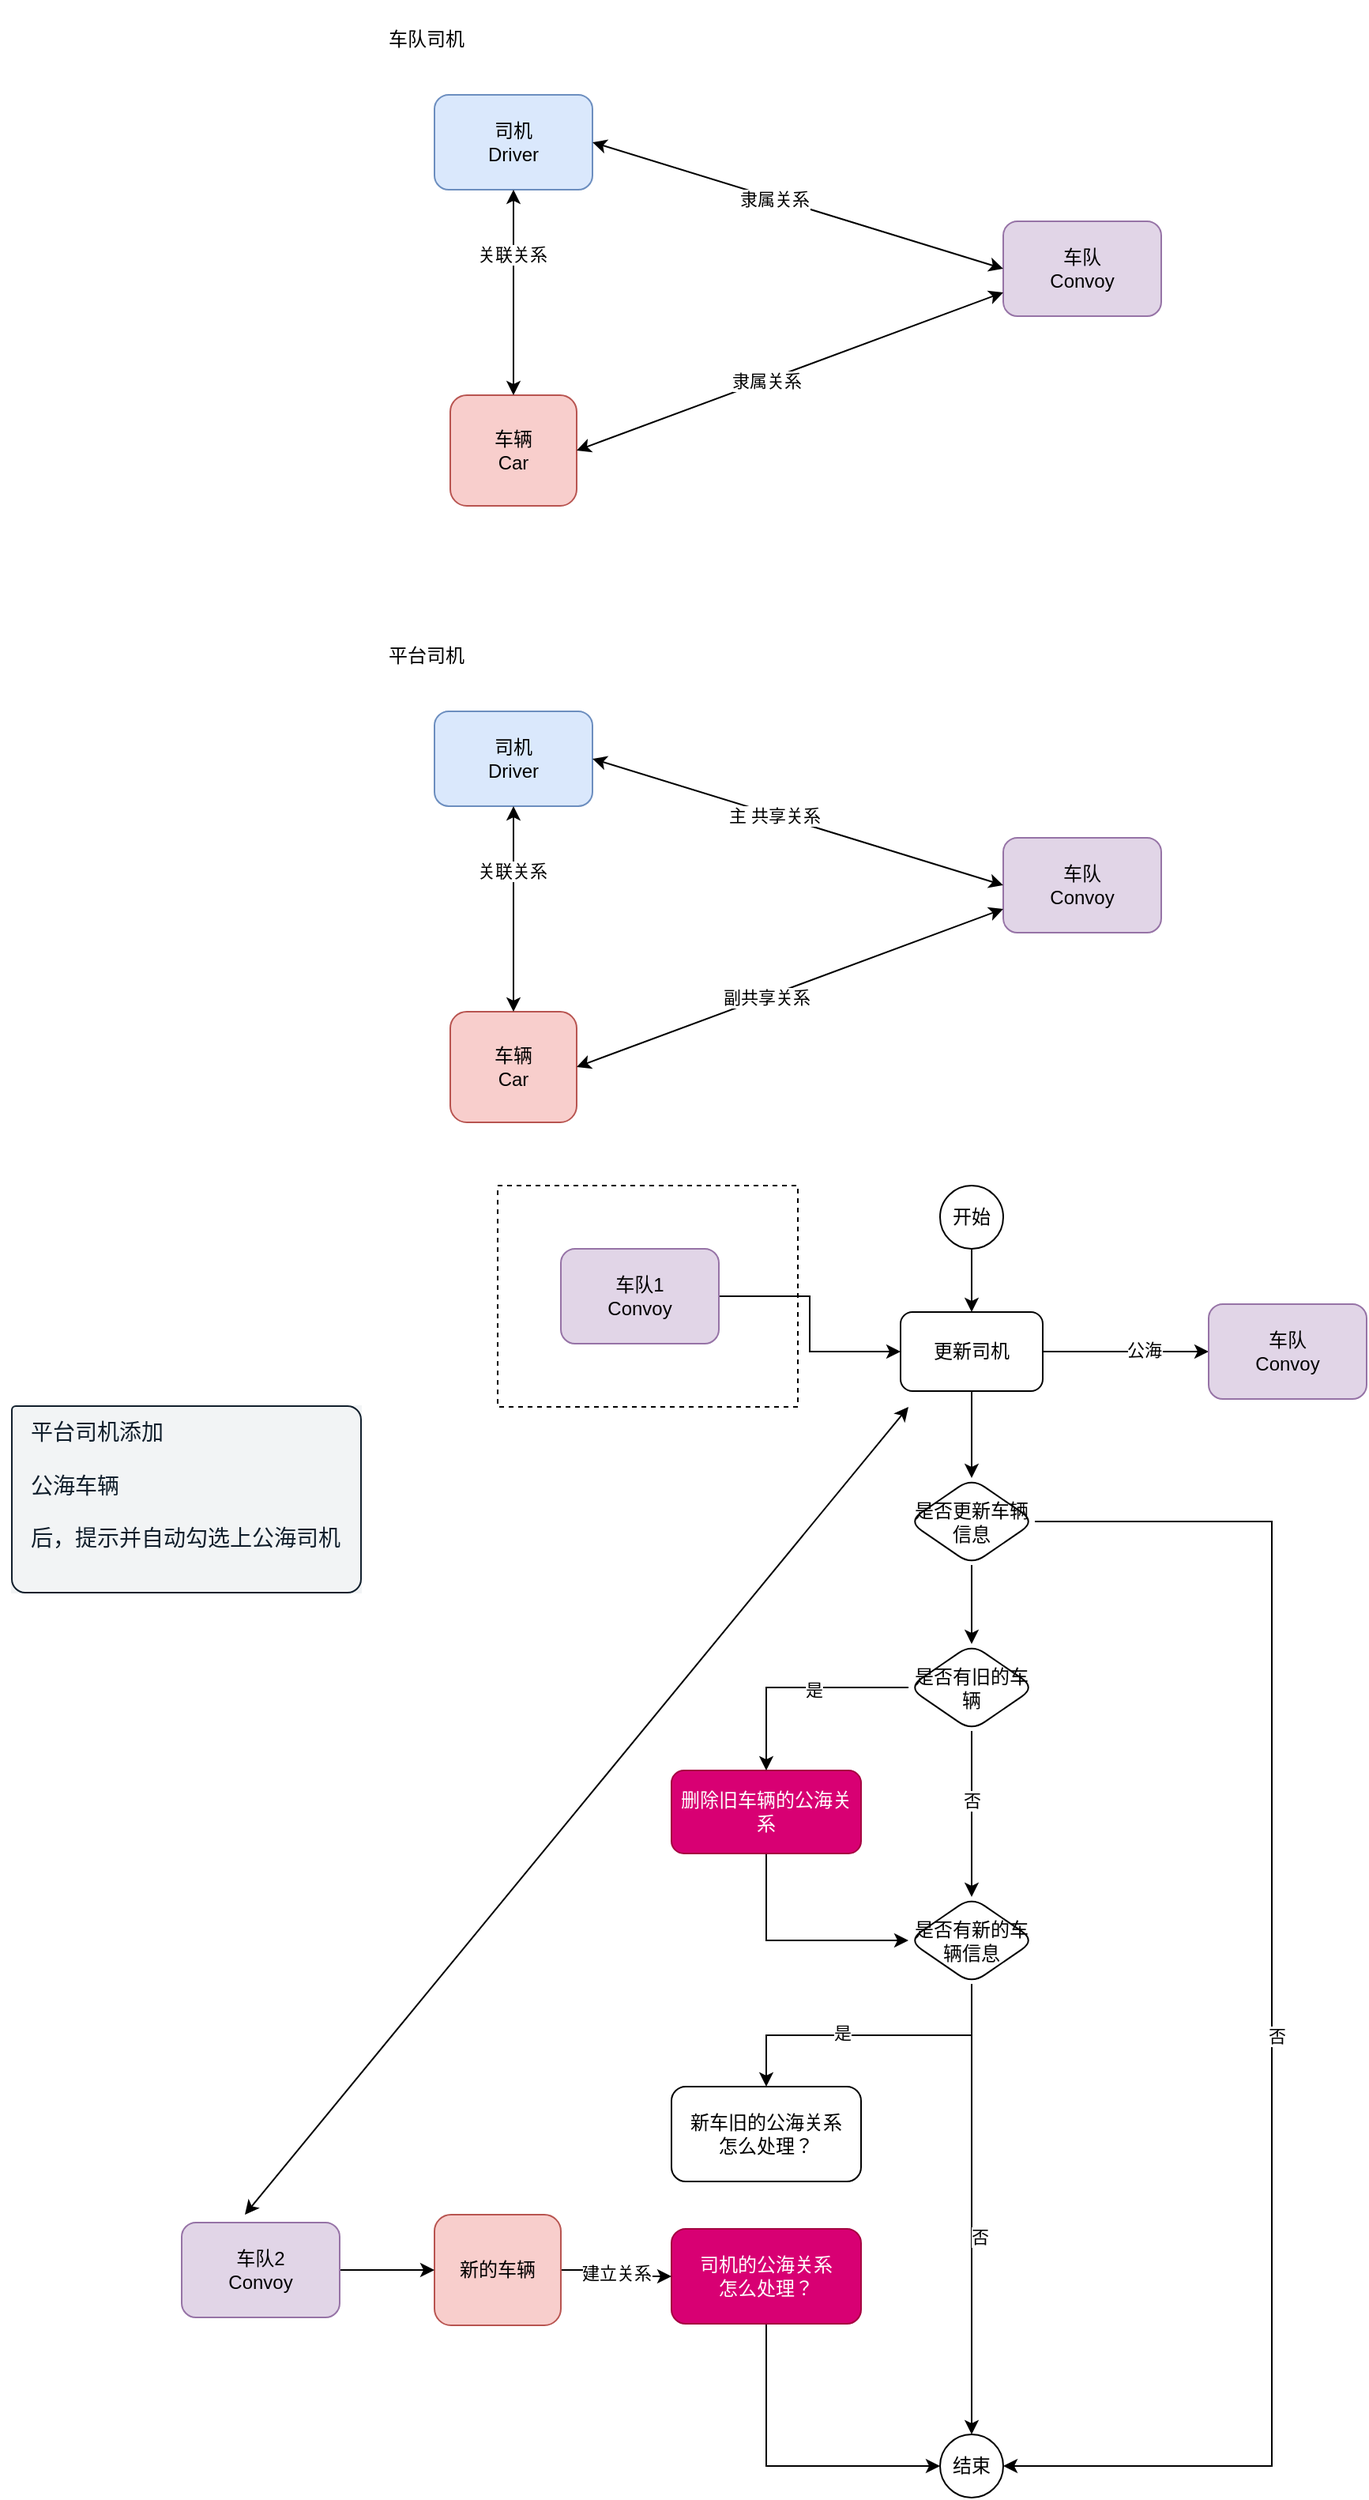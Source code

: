 <mxfile version="14.2.7" type="github">
  <diagram id="2kbX1E1XRLJPokDe4Fhj" name="第 1 页">
    <mxGraphModel dx="2446" dy="1062" grid="1" gridSize="10" guides="1" tooltips="1" connect="1" arrows="1" fold="1" page="1" pageScale="1" pageWidth="827" pageHeight="1169" math="0" shadow="0">
      <root>
        <mxCell id="0" />
        <mxCell id="1" parent="0" />
        <mxCell id="m8hh6OS_aODhGldMMyQQ-11" value="" style="rounded=0;whiteSpace=wrap;html=1;dashed=1;" vertex="1" parent="1">
          <mxGeometry x="150" y="860" width="190" height="140" as="geometry" />
        </mxCell>
        <mxCell id="YYjRhVhqArYzpzuxB-8n-1" value="司机&lt;br&gt;Driver" style="rounded=1;whiteSpace=wrap;html=1;fillColor=#dae8fc;strokeColor=#6c8ebf;" parent="1" vertex="1">
          <mxGeometry x="110" y="170" width="100" height="60" as="geometry" />
        </mxCell>
        <mxCell id="YYjRhVhqArYzpzuxB-8n-2" value="车队&lt;br&gt;Convoy" style="rounded=1;whiteSpace=wrap;html=1;fillColor=#e1d5e7;strokeColor=#9673a6;" parent="1" vertex="1">
          <mxGeometry x="470" y="250" width="100" height="60" as="geometry" />
        </mxCell>
        <mxCell id="YYjRhVhqArYzpzuxB-8n-3" value="车辆&lt;br&gt;Car" style="rounded=1;whiteSpace=wrap;html=1;fillColor=#f8cecc;strokeColor=#b85450;" parent="1" vertex="1">
          <mxGeometry x="120" y="360" width="80" height="70" as="geometry" />
        </mxCell>
        <mxCell id="YYjRhVhqArYzpzuxB-8n-4" value="" style="endArrow=classic;startArrow=classic;html=1;entryX=0;entryY=0.5;entryDx=0;entryDy=0;" parent="1" target="YYjRhVhqArYzpzuxB-8n-2" edge="1">
          <mxGeometry width="50" height="50" relative="1" as="geometry">
            <mxPoint x="210" y="200" as="sourcePoint" />
            <mxPoint x="260" y="150" as="targetPoint" />
          </mxGeometry>
        </mxCell>
        <mxCell id="YYjRhVhqArYzpzuxB-8n-5" value="隶属关系" style="edgeLabel;html=1;align=center;verticalAlign=middle;resizable=0;points=[];" parent="YYjRhVhqArYzpzuxB-8n-4" vertex="1" connectable="0">
          <mxGeometry x="-0.115" relative="1" as="geometry">
            <mxPoint as="offset" />
          </mxGeometry>
        </mxCell>
        <mxCell id="YYjRhVhqArYzpzuxB-8n-6" value="" style="endArrow=classic;startArrow=classic;html=1;entryX=0;entryY=0.75;entryDx=0;entryDy=0;exitX=1;exitY=0.5;exitDx=0;exitDy=0;" parent="1" source="YYjRhVhqArYzpzuxB-8n-3" target="YYjRhVhqArYzpzuxB-8n-2" edge="1">
          <mxGeometry width="50" height="50" relative="1" as="geometry">
            <mxPoint x="360" y="490" as="sourcePoint" />
            <mxPoint x="690" y="530" as="targetPoint" />
          </mxGeometry>
        </mxCell>
        <mxCell id="YYjRhVhqArYzpzuxB-8n-7" value="隶属关系" style="edgeLabel;html=1;align=center;verticalAlign=middle;resizable=0;points=[];" parent="YYjRhVhqArYzpzuxB-8n-6" vertex="1" connectable="0">
          <mxGeometry x="-0.115" relative="1" as="geometry">
            <mxPoint as="offset" />
          </mxGeometry>
        </mxCell>
        <mxCell id="YYjRhVhqArYzpzuxB-8n-8" value="" style="endArrow=classic;startArrow=classic;html=1;exitX=0.5;exitY=1;exitDx=0;exitDy=0;entryX=0.5;entryY=0;entryDx=0;entryDy=0;" parent="1" source="YYjRhVhqArYzpzuxB-8n-1" target="YYjRhVhqArYzpzuxB-8n-3" edge="1">
          <mxGeometry width="50" height="50" relative="1" as="geometry">
            <mxPoint x="230" y="540" as="sourcePoint" />
            <mxPoint x="280" y="490" as="targetPoint" />
          </mxGeometry>
        </mxCell>
        <mxCell id="YYjRhVhqArYzpzuxB-8n-9" value="关联关系" style="edgeLabel;html=1;align=center;verticalAlign=middle;resizable=0;points=[];" parent="YYjRhVhqArYzpzuxB-8n-8" vertex="1" connectable="0">
          <mxGeometry x="-0.354" y="-1" relative="1" as="geometry">
            <mxPoint y="-1" as="offset" />
          </mxGeometry>
        </mxCell>
        <mxCell id="YYjRhVhqArYzpzuxB-8n-11" value="车队司机" style="text;html=1;strokeColor=none;fillColor=none;align=center;verticalAlign=middle;whiteSpace=wrap;rounded=0;" parent="1" vertex="1">
          <mxGeometry x="70" y="110" width="70" height="50" as="geometry" />
        </mxCell>
        <mxCell id="YYjRhVhqArYzpzuxB-8n-24" value="司机&lt;br&gt;Driver" style="rounded=1;whiteSpace=wrap;html=1;fillColor=#dae8fc;strokeColor=#6c8ebf;" parent="1" vertex="1">
          <mxGeometry x="110" y="560" width="100" height="60" as="geometry" />
        </mxCell>
        <mxCell id="YYjRhVhqArYzpzuxB-8n-25" value="车队&lt;br&gt;Convoy" style="rounded=1;whiteSpace=wrap;html=1;fillColor=#e1d5e7;strokeColor=#9673a6;" parent="1" vertex="1">
          <mxGeometry x="470" y="640" width="100" height="60" as="geometry" />
        </mxCell>
        <mxCell id="YYjRhVhqArYzpzuxB-8n-26" value="车辆&lt;br&gt;Car" style="rounded=1;whiteSpace=wrap;html=1;fillColor=#f8cecc;strokeColor=#b85450;" parent="1" vertex="1">
          <mxGeometry x="120" y="750" width="80" height="70" as="geometry" />
        </mxCell>
        <mxCell id="YYjRhVhqArYzpzuxB-8n-27" value="" style="endArrow=classic;startArrow=classic;html=1;entryX=0;entryY=0.5;entryDx=0;entryDy=0;" parent="1" target="YYjRhVhqArYzpzuxB-8n-25" edge="1">
          <mxGeometry width="50" height="50" relative="1" as="geometry">
            <mxPoint x="210" y="590" as="sourcePoint" />
            <mxPoint x="260" y="540" as="targetPoint" />
          </mxGeometry>
        </mxCell>
        <mxCell id="YYjRhVhqArYzpzuxB-8n-28" value="主 共享关系" style="edgeLabel;html=1;align=center;verticalAlign=middle;resizable=0;points=[];" parent="YYjRhVhqArYzpzuxB-8n-27" vertex="1" connectable="0">
          <mxGeometry x="-0.115" relative="1" as="geometry">
            <mxPoint as="offset" />
          </mxGeometry>
        </mxCell>
        <mxCell id="YYjRhVhqArYzpzuxB-8n-29" value="" style="endArrow=classic;startArrow=classic;html=1;entryX=0;entryY=0.75;entryDx=0;entryDy=0;exitX=1;exitY=0.5;exitDx=0;exitDy=0;" parent="1" source="YYjRhVhqArYzpzuxB-8n-26" target="YYjRhVhqArYzpzuxB-8n-25" edge="1">
          <mxGeometry width="50" height="50" relative="1" as="geometry">
            <mxPoint x="360" y="880" as="sourcePoint" />
            <mxPoint x="690" y="920" as="targetPoint" />
          </mxGeometry>
        </mxCell>
        <mxCell id="YYjRhVhqArYzpzuxB-8n-30" value="副共享关系" style="edgeLabel;html=1;align=center;verticalAlign=middle;resizable=0;points=[];" parent="YYjRhVhqArYzpzuxB-8n-29" vertex="1" connectable="0">
          <mxGeometry x="-0.115" relative="1" as="geometry">
            <mxPoint as="offset" />
          </mxGeometry>
        </mxCell>
        <mxCell id="YYjRhVhqArYzpzuxB-8n-31" value="" style="endArrow=classic;startArrow=classic;html=1;exitX=0.5;exitY=1;exitDx=0;exitDy=0;entryX=0.5;entryY=0;entryDx=0;entryDy=0;" parent="1" source="YYjRhVhqArYzpzuxB-8n-24" target="YYjRhVhqArYzpzuxB-8n-26" edge="1">
          <mxGeometry width="50" height="50" relative="1" as="geometry">
            <mxPoint x="230" y="930" as="sourcePoint" />
            <mxPoint x="280" y="880" as="targetPoint" />
          </mxGeometry>
        </mxCell>
        <mxCell id="YYjRhVhqArYzpzuxB-8n-32" value="关联关系" style="edgeLabel;html=1;align=center;verticalAlign=middle;resizable=0;points=[];" parent="YYjRhVhqArYzpzuxB-8n-31" vertex="1" connectable="0">
          <mxGeometry x="-0.354" y="-1" relative="1" as="geometry">
            <mxPoint y="-1" as="offset" />
          </mxGeometry>
        </mxCell>
        <mxCell id="YYjRhVhqArYzpzuxB-8n-33" value="平台司机" style="text;html=1;strokeColor=none;fillColor=none;align=center;verticalAlign=middle;whiteSpace=wrap;rounded=0;" parent="1" vertex="1">
          <mxGeometry x="70" y="500" width="70" height="50" as="geometry" />
        </mxCell>
        <mxCell id="YYjRhVhqArYzpzuxB-8n-37" value="" style="edgeStyle=orthogonalEdgeStyle;rounded=0;orthogonalLoop=1;jettySize=auto;html=1;" parent="1" source="YYjRhVhqArYzpzuxB-8n-34" target="YYjRhVhqArYzpzuxB-8n-36" edge="1">
          <mxGeometry relative="1" as="geometry" />
        </mxCell>
        <mxCell id="m8hh6OS_aODhGldMMyQQ-2" style="edgeStyle=orthogonalEdgeStyle;rounded=0;orthogonalLoop=1;jettySize=auto;html=1;exitX=1;exitY=0.5;exitDx=0;exitDy=0;entryX=0;entryY=0.5;entryDx=0;entryDy=0;" edge="1" parent="1" source="YYjRhVhqArYzpzuxB-8n-34" target="m8hh6OS_aODhGldMMyQQ-1">
          <mxGeometry relative="1" as="geometry" />
        </mxCell>
        <mxCell id="m8hh6OS_aODhGldMMyQQ-3" value="公海" style="edgeLabel;html=1;align=center;verticalAlign=middle;resizable=0;points=[];" vertex="1" connectable="0" parent="m8hh6OS_aODhGldMMyQQ-2">
          <mxGeometry x="0.219" y="1" relative="1" as="geometry">
            <mxPoint as="offset" />
          </mxGeometry>
        </mxCell>
        <mxCell id="YYjRhVhqArYzpzuxB-8n-34" value="更新司机" style="rounded=1;whiteSpace=wrap;html=1;" parent="1" vertex="1">
          <mxGeometry x="405" y="940" width="90" height="50" as="geometry" />
        </mxCell>
        <mxCell id="YYjRhVhqArYzpzuxB-8n-48" style="edgeStyle=orthogonalEdgeStyle;rounded=0;orthogonalLoop=1;jettySize=auto;html=1;entryX=0.5;entryY=0;entryDx=0;entryDy=0;" parent="1" source="YYjRhVhqArYzpzuxB-8n-35" target="YYjRhVhqArYzpzuxB-8n-34" edge="1">
          <mxGeometry relative="1" as="geometry" />
        </mxCell>
        <mxCell id="YYjRhVhqArYzpzuxB-8n-35" value="开始" style="ellipse;whiteSpace=wrap;html=1;aspect=fixed;" parent="1" vertex="1">
          <mxGeometry x="430" y="860" width="40" height="40" as="geometry" />
        </mxCell>
        <mxCell id="YYjRhVhqArYzpzuxB-8n-47" value="" style="edgeStyle=orthogonalEdgeStyle;rounded=0;orthogonalLoop=1;jettySize=auto;html=1;" parent="1" source="YYjRhVhqArYzpzuxB-8n-36" target="YYjRhVhqArYzpzuxB-8n-46" edge="1">
          <mxGeometry relative="1" as="geometry" />
        </mxCell>
        <mxCell id="YYjRhVhqArYzpzuxB-8n-60" style="edgeStyle=orthogonalEdgeStyle;rounded=0;orthogonalLoop=1;jettySize=auto;html=1;exitX=1;exitY=0.5;exitDx=0;exitDy=0;entryX=1;entryY=0.5;entryDx=0;entryDy=0;" parent="1" source="YYjRhVhqArYzpzuxB-8n-36" target="YYjRhVhqArYzpzuxB-8n-38" edge="1">
          <mxGeometry relative="1" as="geometry">
            <Array as="points">
              <mxPoint x="640" y="1073" />
              <mxPoint x="640" y="1670" />
            </Array>
          </mxGeometry>
        </mxCell>
        <mxCell id="YYjRhVhqArYzpzuxB-8n-61" value="否" style="edgeLabel;html=1;align=center;verticalAlign=middle;resizable=0;points=[];" parent="YYjRhVhqArYzpzuxB-8n-60" vertex="1" connectable="0">
          <mxGeometry x="0.035" y="3" relative="1" as="geometry">
            <mxPoint as="offset" />
          </mxGeometry>
        </mxCell>
        <mxCell id="YYjRhVhqArYzpzuxB-8n-36" value="是否更新车辆信息" style="rhombus;whiteSpace=wrap;html=1;rounded=1;" parent="1" vertex="1">
          <mxGeometry x="410" y="1045" width="80" height="55" as="geometry" />
        </mxCell>
        <mxCell id="YYjRhVhqArYzpzuxB-8n-38" value="结束" style="ellipse;whiteSpace=wrap;html=1;aspect=fixed;" parent="1" vertex="1">
          <mxGeometry x="430" y="1650" width="40" height="40" as="geometry" />
        </mxCell>
        <mxCell id="YYjRhVhqArYzpzuxB-8n-54" style="edgeStyle=orthogonalEdgeStyle;rounded=0;orthogonalLoop=1;jettySize=auto;html=1;exitX=0.5;exitY=1;exitDx=0;exitDy=0;entryX=0;entryY=0.5;entryDx=0;entryDy=0;" parent="1" source="YYjRhVhqArYzpzuxB-8n-41" target="YYjRhVhqArYzpzuxB-8n-49" edge="1">
          <mxGeometry relative="1" as="geometry" />
        </mxCell>
        <mxCell id="YYjRhVhqArYzpzuxB-8n-41" value="删除旧车辆的公海关系" style="whiteSpace=wrap;html=1;rounded=1;fillColor=#d80073;strokeColor=#A50040;fontColor=#ffffff;" parent="1" vertex="1">
          <mxGeometry x="260" y="1230" width="120" height="52.5" as="geometry" />
        </mxCell>
        <mxCell id="YYjRhVhqArYzpzuxB-8n-44" value="新车旧的公海关系&lt;br&gt;怎么处理？" style="whiteSpace=wrap;html=1;rounded=1;" parent="1" vertex="1">
          <mxGeometry x="260" y="1430" width="120" height="60" as="geometry" />
        </mxCell>
        <mxCell id="YYjRhVhqArYzpzuxB-8n-50" style="edgeStyle=orthogonalEdgeStyle;rounded=0;orthogonalLoop=1;jettySize=auto;html=1;exitX=0.5;exitY=1;exitDx=0;exitDy=0;entryX=0.5;entryY=0;entryDx=0;entryDy=0;" parent="1" source="YYjRhVhqArYzpzuxB-8n-46" target="YYjRhVhqArYzpzuxB-8n-49" edge="1">
          <mxGeometry relative="1" as="geometry" />
        </mxCell>
        <mxCell id="YYjRhVhqArYzpzuxB-8n-51" value="否" style="edgeLabel;html=1;align=center;verticalAlign=middle;resizable=0;points=[];" parent="YYjRhVhqArYzpzuxB-8n-50" vertex="1" connectable="0">
          <mxGeometry x="-0.176" relative="1" as="geometry">
            <mxPoint as="offset" />
          </mxGeometry>
        </mxCell>
        <mxCell id="YYjRhVhqArYzpzuxB-8n-52" style="edgeStyle=orthogonalEdgeStyle;rounded=0;orthogonalLoop=1;jettySize=auto;html=1;exitX=0;exitY=0.5;exitDx=0;exitDy=0;entryX=0.5;entryY=0;entryDx=0;entryDy=0;" parent="1" source="YYjRhVhqArYzpzuxB-8n-46" target="YYjRhVhqArYzpzuxB-8n-41" edge="1">
          <mxGeometry relative="1" as="geometry" />
        </mxCell>
        <mxCell id="YYjRhVhqArYzpzuxB-8n-53" value="是" style="edgeLabel;html=1;align=center;verticalAlign=middle;resizable=0;points=[];" parent="YYjRhVhqArYzpzuxB-8n-52" vertex="1" connectable="0">
          <mxGeometry x="-0.158" y="1" relative="1" as="geometry">
            <mxPoint as="offset" />
          </mxGeometry>
        </mxCell>
        <mxCell id="YYjRhVhqArYzpzuxB-8n-46" value="是否有旧的车辆" style="rhombus;whiteSpace=wrap;html=1;rounded=1;" parent="1" vertex="1">
          <mxGeometry x="410" y="1150" width="80" height="55" as="geometry" />
        </mxCell>
        <mxCell id="YYjRhVhqArYzpzuxB-8n-56" style="edgeStyle=orthogonalEdgeStyle;rounded=0;orthogonalLoop=1;jettySize=auto;html=1;exitX=0.5;exitY=1;exitDx=0;exitDy=0;entryX=0.5;entryY=0;entryDx=0;entryDy=0;" parent="1" source="YYjRhVhqArYzpzuxB-8n-49" target="YYjRhVhqArYzpzuxB-8n-44" edge="1">
          <mxGeometry relative="1" as="geometry" />
        </mxCell>
        <mxCell id="YYjRhVhqArYzpzuxB-8n-57" value="是" style="edgeLabel;html=1;align=center;verticalAlign=middle;resizable=0;points=[];" parent="YYjRhVhqArYzpzuxB-8n-56" vertex="1" connectable="0">
          <mxGeometry x="0.164" y="-2" relative="1" as="geometry">
            <mxPoint x="-1" as="offset" />
          </mxGeometry>
        </mxCell>
        <mxCell id="YYjRhVhqArYzpzuxB-8n-58" style="edgeStyle=orthogonalEdgeStyle;rounded=0;orthogonalLoop=1;jettySize=auto;html=1;exitX=0.5;exitY=1;exitDx=0;exitDy=0;" parent="1" source="YYjRhVhqArYzpzuxB-8n-49" edge="1">
          <mxGeometry relative="1" as="geometry">
            <mxPoint x="450" y="1650" as="targetPoint" />
          </mxGeometry>
        </mxCell>
        <mxCell id="YYjRhVhqArYzpzuxB-8n-59" value="否" style="edgeLabel;html=1;align=center;verticalAlign=middle;resizable=0;points=[];" parent="YYjRhVhqArYzpzuxB-8n-58" vertex="1" connectable="0">
          <mxGeometry x="0.124" y="4" relative="1" as="geometry">
            <mxPoint as="offset" />
          </mxGeometry>
        </mxCell>
        <mxCell id="YYjRhVhqArYzpzuxB-8n-49" value="是否有新的车辆信息" style="rhombus;whiteSpace=wrap;html=1;rounded=1;" parent="1" vertex="1">
          <mxGeometry x="410" y="1310" width="80" height="55" as="geometry" />
        </mxCell>
        <mxCell id="YYjRhVhqArYzpzuxB-8n-62" style="edgeStyle=orthogonalEdgeStyle;rounded=0;orthogonalLoop=1;jettySize=auto;html=1;exitX=0.5;exitY=1;exitDx=0;exitDy=0;entryX=0;entryY=0.5;entryDx=0;entryDy=0;" parent="1" source="YYjRhVhqArYzpzuxB-8n-55" target="YYjRhVhqArYzpzuxB-8n-38" edge="1">
          <mxGeometry relative="1" as="geometry" />
        </mxCell>
        <mxCell id="YYjRhVhqArYzpzuxB-8n-55" value="司机的公海关系&lt;br&gt;怎么处理？" style="whiteSpace=wrap;html=1;rounded=1;fillColor=#d80073;strokeColor=#A50040;fontColor=#ffffff;" parent="1" vertex="1">
          <mxGeometry x="260" y="1520" width="120" height="60" as="geometry" />
        </mxCell>
        <mxCell id="m8hh6OS_aODhGldMMyQQ-1" value="车队&lt;br&gt;Convoy" style="rounded=1;whiteSpace=wrap;html=1;fillColor=#e1d5e7;strokeColor=#9673a6;" vertex="1" parent="1">
          <mxGeometry x="600" y="935" width="100" height="60" as="geometry" />
        </mxCell>
        <mxCell id="m8hh6OS_aODhGldMMyQQ-4" value="&lt;div class=&quot;msg-content scaleable&quot; style=&quot;box-sizing: border-box ; margin: 0px ; padding: 0px ; overflow-wrap: break-word ; position: relative ; max-width: 640px ; min-width: 10px ; color: rgb(17 , 31 , 44) ; font-family: , , &amp;#34;pingfang sc&amp;#34; , &amp;#34;hiragino sans gb&amp;#34; , &amp;#34;segoe ui&amp;#34; , , &amp;#34;roboto&amp;#34; , &amp;#34;droid sans&amp;#34; , &amp;#34;helvetica neue&amp;#34; , sans-serif ; font-size: 14px ; text-align: left ; background-color: rgb(242 , 244 , 245)&quot;&gt;&lt;div class=&quot;msg-text normal-text text-msg-over-hidden&quot; style=&quot;box-sizing: border-box ; margin: 0px ; padding: 8px 12px ; border-radius: 3px 9px 9px ; border: 1px solid ; overflow: hidden&quot;&gt;&lt;div class=&quot;origin-content&quot; style=&quot;box-sizing: border-box ; margin: 0px ; padding: 0px&quot;&gt;平台司机添加&lt;/div&gt;&lt;div class=&quot;origin-content&quot; style=&quot;box-sizing: border-box ; margin: 0px ; padding: 0px&quot;&gt;&lt;br&gt;&lt;/div&gt;&lt;div class=&quot;origin-content&quot; style=&quot;box-sizing: border-box ; margin: 0px ; padding: 0px&quot;&gt;公海车辆&lt;/div&gt;&lt;div class=&quot;origin-content&quot; style=&quot;box-sizing: border-box ; margin: 0px ; padding: 0px&quot;&gt;&lt;br&gt;&lt;/div&gt;&lt;div class=&quot;origin-content&quot; style=&quot;box-sizing: border-box ; margin: 0px ; padding: 0px&quot;&gt;后，提示并自动勾选上公海司机&lt;/div&gt;&lt;div&gt;&lt;br&gt;&lt;/div&gt;&lt;div class=&quot;interaction-info&quot; style=&quot;box-sizing: border-box ; margin: 0px ; padding: 0px ; display: flex ; flex-direction: row ; align-items: center ; border-radius: 3px&quot;&gt;&lt;div class=&quot;interaction-info-wrap&quot; style=&quot;box-sizing: border-box ; margin: 0px ; padding: 0px ; display: flex&quot;&gt;&lt;/div&gt;&lt;/div&gt;&lt;/div&gt;&lt;/div&gt;&lt;div class=&quot;msg-operation &quot; style=&quot;box-sizing: border-box ; margin: 0px ; padding: 0px 4px ; display: flex ; flex-direction: row ; color: rgb(17 , 31 , 44) ; font-family: , , &amp;#34;pingfang sc&amp;#34; , &amp;#34;hiragino sans gb&amp;#34; , &amp;#34;segoe ui&amp;#34; , , &amp;#34;roboto&amp;#34; , &amp;#34;droid sans&amp;#34; , &amp;#34;helvetica neue&amp;#34; , sans-serif ; font-size: 14px ; text-align: left ; background-color: rgb(242 , 244 , 245)&quot;&gt;&lt;/div&gt;" style="text;html=1;strokeColor=none;fillColor=none;align=center;verticalAlign=middle;whiteSpace=wrap;rounded=0;" vertex="1" parent="1">
          <mxGeometry x="-165" y="1045" width="235" height="25" as="geometry" />
        </mxCell>
        <mxCell id="m8hh6OS_aODhGldMMyQQ-12" value="建立关系" style="edgeStyle=orthogonalEdgeStyle;rounded=0;orthogonalLoop=1;jettySize=auto;html=1;exitX=1;exitY=0.5;exitDx=0;exitDy=0;entryX=0;entryY=0.5;entryDx=0;entryDy=0;" edge="1" parent="1" source="m8hh6OS_aODhGldMMyQQ-6" target="YYjRhVhqArYzpzuxB-8n-55">
          <mxGeometry relative="1" as="geometry" />
        </mxCell>
        <mxCell id="m8hh6OS_aODhGldMMyQQ-6" value="新的车辆" style="rounded=1;whiteSpace=wrap;html=1;fillColor=#f8cecc;strokeColor=#b85450;" vertex="1" parent="1">
          <mxGeometry x="110" y="1511" width="80" height="70" as="geometry" />
        </mxCell>
        <mxCell id="m8hh6OS_aODhGldMMyQQ-10" style="edgeStyle=orthogonalEdgeStyle;rounded=0;orthogonalLoop=1;jettySize=auto;html=1;exitX=1;exitY=0.5;exitDx=0;exitDy=0;entryX=0;entryY=0.5;entryDx=0;entryDy=0;" edge="1" parent="1" source="m8hh6OS_aODhGldMMyQQ-7" target="m8hh6OS_aODhGldMMyQQ-6">
          <mxGeometry relative="1" as="geometry" />
        </mxCell>
        <mxCell id="m8hh6OS_aODhGldMMyQQ-7" value="车队2&lt;br&gt;Convoy" style="rounded=1;whiteSpace=wrap;html=1;fillColor=#e1d5e7;strokeColor=#9673a6;" vertex="1" parent="1">
          <mxGeometry x="-50" y="1516" width="100" height="60" as="geometry" />
        </mxCell>
        <mxCell id="m8hh6OS_aODhGldMMyQQ-9" style="edgeStyle=orthogonalEdgeStyle;rounded=0;orthogonalLoop=1;jettySize=auto;html=1;" edge="1" parent="1" source="m8hh6OS_aODhGldMMyQQ-8" target="YYjRhVhqArYzpzuxB-8n-34">
          <mxGeometry relative="1" as="geometry" />
        </mxCell>
        <mxCell id="m8hh6OS_aODhGldMMyQQ-8" value="车队1&lt;br&gt;Convoy" style="rounded=1;whiteSpace=wrap;html=1;fillColor=#e1d5e7;strokeColor=#9673a6;" vertex="1" parent="1">
          <mxGeometry x="190" y="900" width="100" height="60" as="geometry" />
        </mxCell>
        <mxCell id="m8hh6OS_aODhGldMMyQQ-15" value="" style="endArrow=classic;startArrow=classic;html=1;" edge="1" parent="1">
          <mxGeometry width="50" height="50" relative="1" as="geometry">
            <mxPoint x="-10" y="1511" as="sourcePoint" />
            <mxPoint x="410" y="1000" as="targetPoint" />
          </mxGeometry>
        </mxCell>
      </root>
    </mxGraphModel>
  </diagram>
</mxfile>
